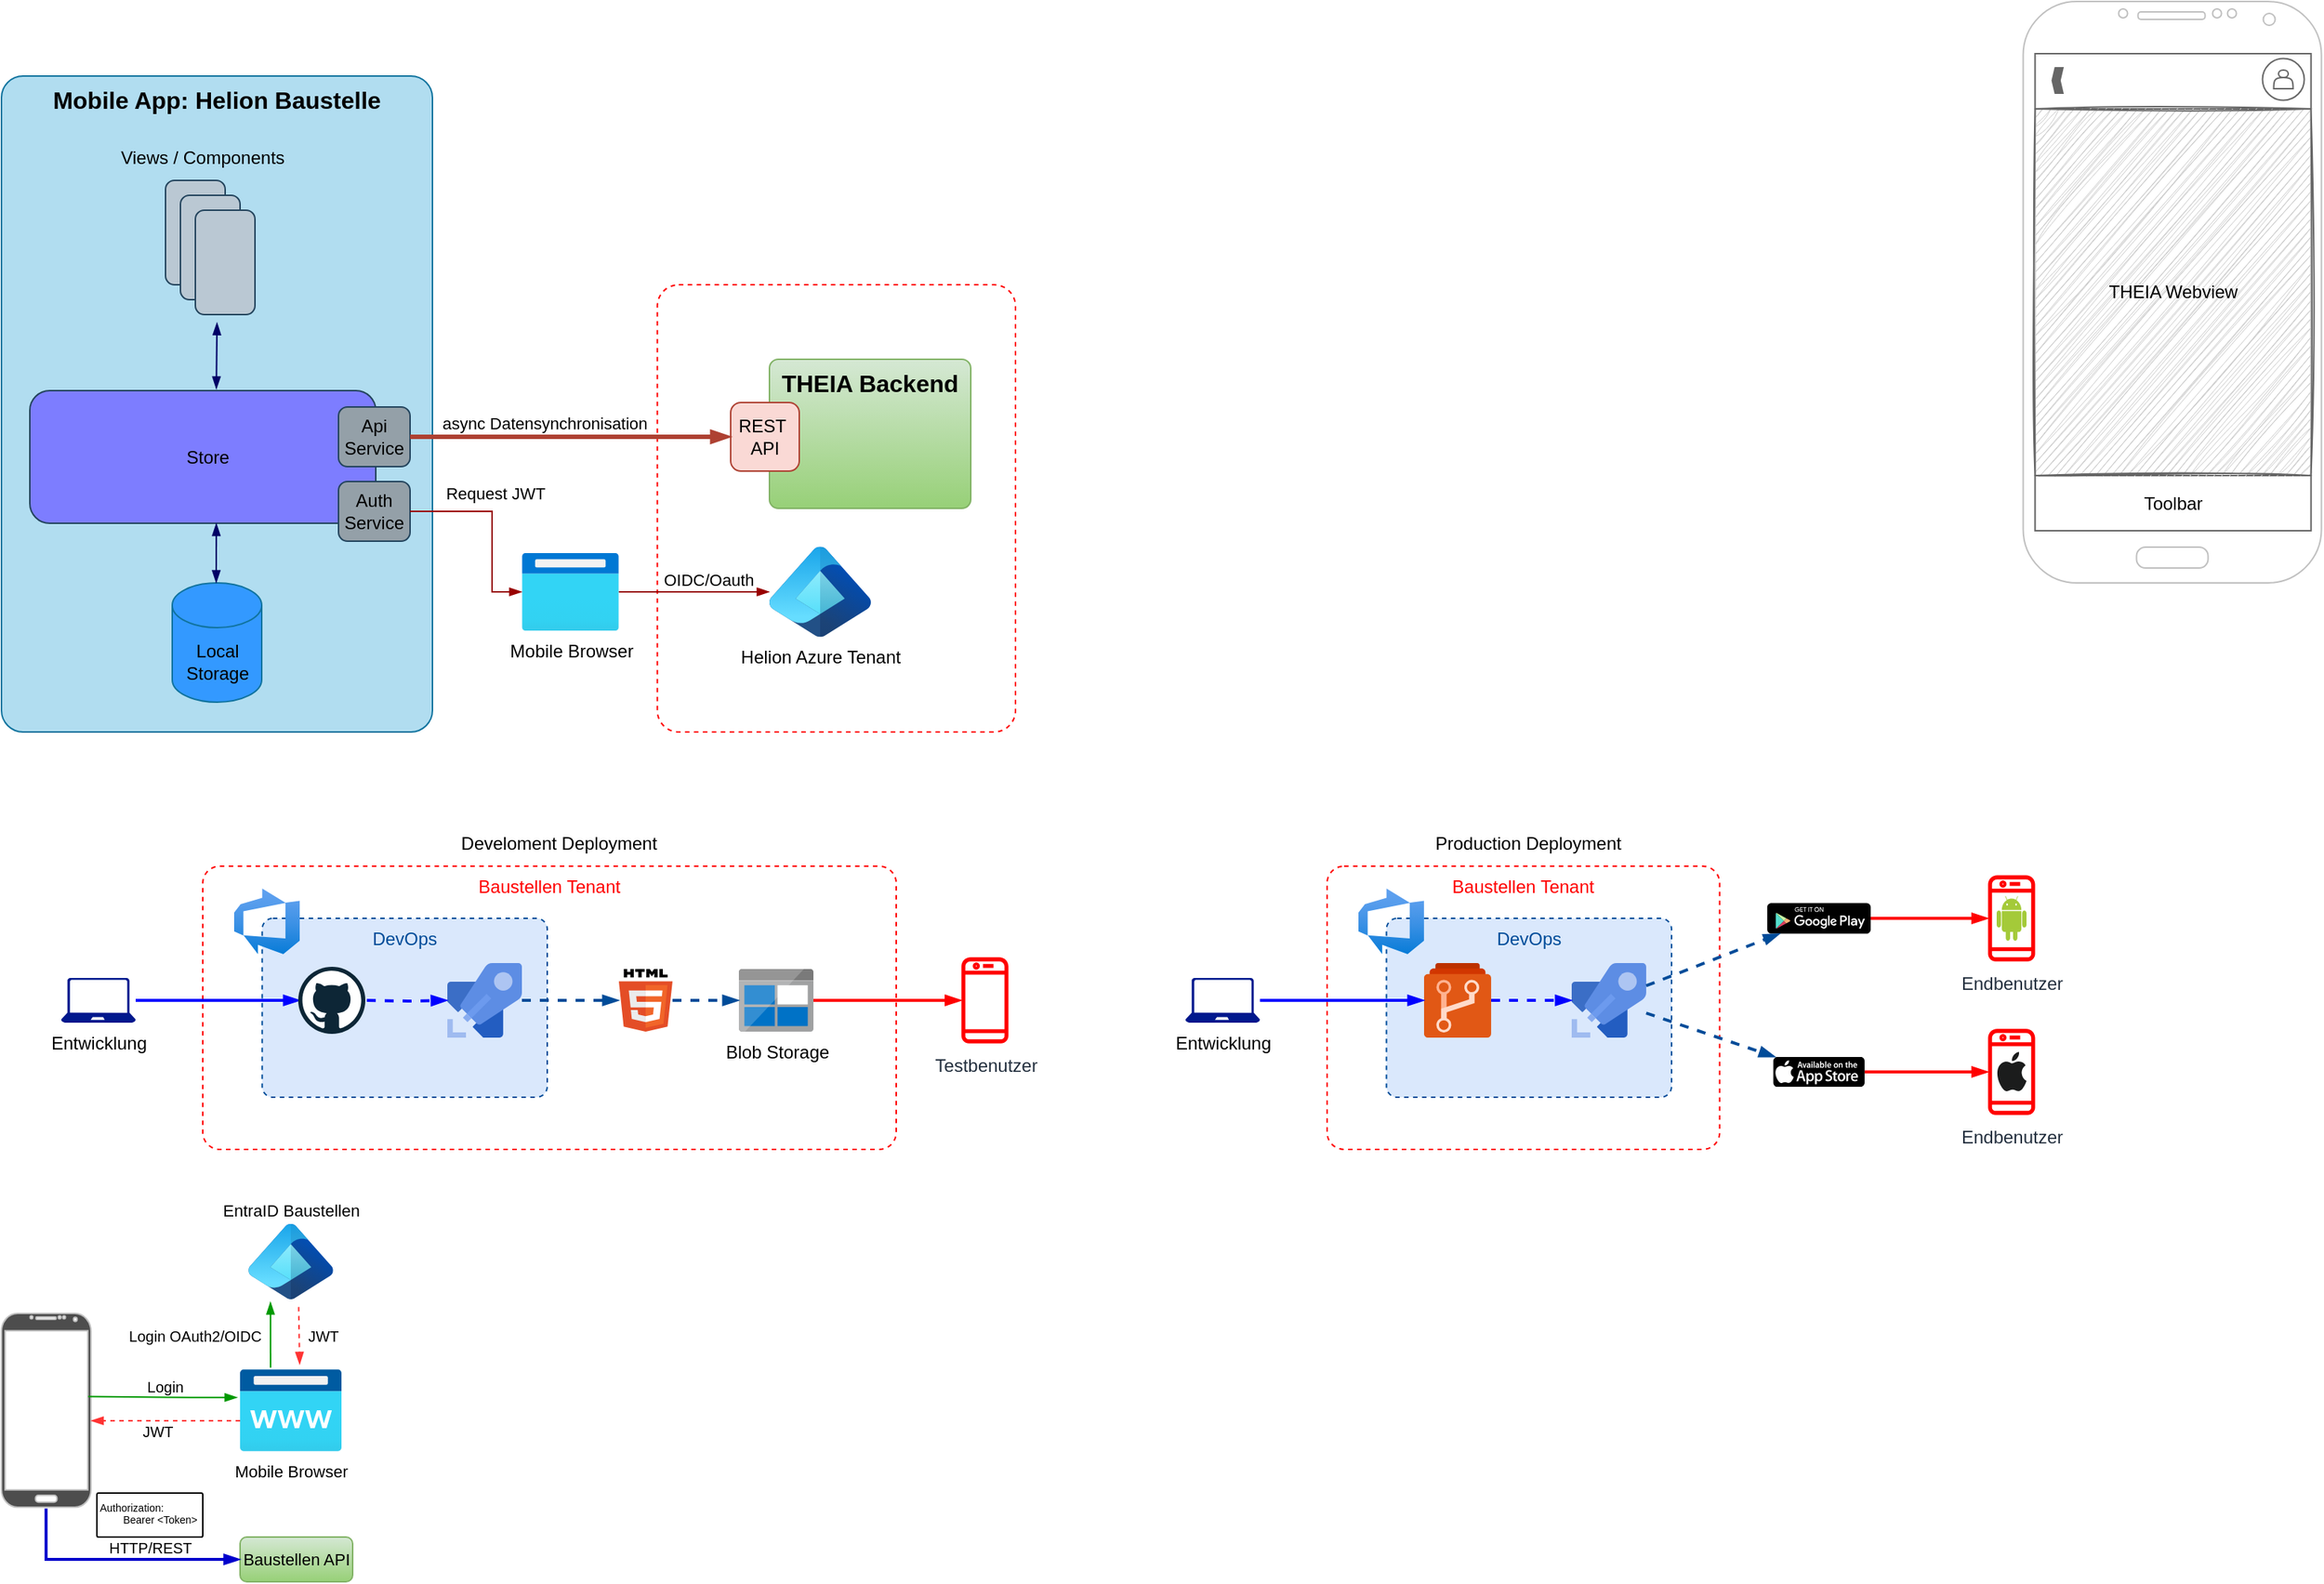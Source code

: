 <mxfile version="24.7.17">
  <diagram name="Page-1" id="D0MXxziKKUUWaV3meGwQ">
    <mxGraphModel dx="1311" dy="968" grid="1" gridSize="10" guides="1" tooltips="1" connect="1" arrows="1" fold="1" page="1" pageScale="1" pageWidth="827" pageHeight="1169" math="0" shadow="0">
      <root>
        <mxCell id="0" />
        <mxCell id="1" parent="0" />
        <mxCell id="oEWgS2mLl9Gy5TmKG9aG-16" value="Baustellen Tenant" style="rounded=1;whiteSpace=wrap;html=1;dashed=1;fillColor=none;strokeColor=#FF0000;arcSize=6;verticalAlign=top;fontColor=#FF0000;" parent="1" vertex="1">
          <mxGeometry x="175" y="620" width="465" height="190" as="geometry" />
        </mxCell>
        <mxCell id="oEWgS2mLl9Gy5TmKG9aG-15" value="DevOps" style="rounded=1;whiteSpace=wrap;html=1;dashed=1;fillColor=#dae8fc;strokeColor=#004C99;arcSize=6;verticalAlign=top;fontColor=#004C99;" parent="1" vertex="1">
          <mxGeometry x="214.8" y="655" width="191.2" height="120" as="geometry" />
        </mxCell>
        <mxCell id="oEWgS2mLl9Gy5TmKG9aG-2" value="" style="rounded=1;whiteSpace=wrap;html=1;dashed=1;fillColor=none;strokeColor=#FF0000;arcSize=6;" parent="1" vertex="1">
          <mxGeometry x="479.8" y="230" width="240.2" height="300" as="geometry" />
        </mxCell>
        <mxCell id="euRJ8T99LZVBBIF3Om6C-8" value="THEIA Backend" style="rounded=1;whiteSpace=wrap;html=1;fillColor=#d5e8d4;strokeColor=#82b366;fontSize=16;fontStyle=1;gradientColor=#97d077;arcSize=6;verticalAlign=top;" parent="1" vertex="1">
          <mxGeometry x="555" y="280" width="135" height="100" as="geometry" />
        </mxCell>
        <mxCell id="sqgVs4gP6B1ms_fcvTg1-1" value="Mobile App: Helion Baustelle" style="rounded=1;whiteSpace=wrap;html=1;arcSize=5;fillColor=#b1ddf0;strokeColor=#10739e;fontSize=16;verticalAlign=top;fontStyle=1" parent="1" vertex="1">
          <mxGeometry x="40" y="90" width="289" height="440" as="geometry" />
        </mxCell>
        <mxCell id="sqgVs4gP6B1ms_fcvTg1-2" value="" style="rounded=1;whiteSpace=wrap;html=1;fillColor=#bac8d3;strokeColor=#23445d;" parent="1" vertex="1">
          <mxGeometry x="150" y="160" width="40" height="70" as="geometry" />
        </mxCell>
        <mxCell id="sqgVs4gP6B1ms_fcvTg1-3" value="" style="rounded=1;whiteSpace=wrap;html=1;fillColor=#bac8d3;strokeColor=#23445d;" parent="1" vertex="1">
          <mxGeometry x="160" y="170" width="40" height="70" as="geometry" />
        </mxCell>
        <mxCell id="sqgVs4gP6B1ms_fcvTg1-4" value="" style="rounded=1;whiteSpace=wrap;html=1;fillColor=#bac8d3;strokeColor=#23445d;" parent="1" vertex="1">
          <mxGeometry x="170" y="180" width="40" height="70" as="geometry" />
        </mxCell>
        <mxCell id="sqgVs4gP6B1ms_fcvTg1-6" value="Views / Components" style="text;html=1;align=center;verticalAlign=middle;whiteSpace=wrap;rounded=0;" parent="1" vertex="1">
          <mxGeometry x="111" y="130" width="128" height="30" as="geometry" />
        </mxCell>
        <mxCell id="sqgVs4gP6B1ms_fcvTg1-7" value="Store" style="rounded=1;whiteSpace=wrap;html=1;fillColor=#7D7DFF;strokeColor=#23445d;align=center;labelPosition=center;verticalLabelPosition=middle;verticalAlign=middle;spacingLeft=7;" parent="1" vertex="1">
          <mxGeometry x="59" y="301" width="232" height="89" as="geometry" />
        </mxCell>
        <mxCell id="sqgVs4gP6B1ms_fcvTg1-9" value="Api Service" style="rounded=1;whiteSpace=wrap;html=1;fillColor=#94A0A8;strokeColor=#23445d;" parent="1" vertex="1">
          <mxGeometry x="266" y="312" width="48" height="40" as="geometry" />
        </mxCell>
        <mxCell id="sqgVs4gP6B1ms_fcvTg1-10" value="Local&lt;div&gt;Storage&lt;/div&gt;" style="shape=cylinder3;whiteSpace=wrap;html=1;boundedLbl=1;backgroundOutline=1;size=15;fillColor=#3399FF;strokeColor=#10739e;" parent="1" vertex="1">
          <mxGeometry x="154.5" y="430" width="60" height="80" as="geometry" />
        </mxCell>
        <mxCell id="sqgVs4gP6B1ms_fcvTg1-13" value="REST&amp;nbsp;&lt;div&gt;API&lt;/div&gt;" style="rounded=1;whiteSpace=wrap;html=1;fillColor=#fad9d5;strokeColor=#ae4132;" parent="1" vertex="1">
          <mxGeometry x="529" y="309" width="46" height="46" as="geometry" />
        </mxCell>
        <mxCell id="sqgVs4gP6B1ms_fcvTg1-16" value="" style="endArrow=blockThin;startArrow=none;html=1;rounded=0;exitX=1;exitY=0.5;exitDx=0;exitDy=0;entryX=0;entryY=0.5;entryDx=0;entryDy=0;fillColor=#fad9d5;strokeColor=#ae4132;strokeWidth=3;endFill=1;startFill=0;" parent="1" source="sqgVs4gP6B1ms_fcvTg1-9" target="sqgVs4gP6B1ms_fcvTg1-13" edge="1">
          <mxGeometry width="50" height="50" relative="1" as="geometry">
            <mxPoint x="342.5" y="340" as="sourcePoint" />
            <mxPoint x="392.5" y="290" as="targetPoint" />
          </mxGeometry>
        </mxCell>
        <mxCell id="sqgVs4gP6B1ms_fcvTg1-17" value="async Datensynchronisation" style="edgeLabel;html=1;align=center;verticalAlign=middle;resizable=0;points=[];" parent="sqgVs4gP6B1ms_fcvTg1-16" vertex="1" connectable="0">
          <mxGeometry x="-0.23" y="-1" relative="1" as="geometry">
            <mxPoint x="7" y="-10" as="offset" />
          </mxGeometry>
        </mxCell>
        <mxCell id="sqgVs4gP6B1ms_fcvTg1-22" value="Mobile Browser" style="image;aspect=fixed;html=1;points=[];align=center;fontSize=12;image=img/lib/azure2/general/Browser.svg;" parent="1" vertex="1">
          <mxGeometry x="389" y="410" width="65" height="52" as="geometry" />
        </mxCell>
        <mxCell id="sqgVs4gP6B1ms_fcvTg1-23" value="Helion Azure Tenant" style="image;aspect=fixed;html=1;points=[];align=center;fontSize=12;image=img/lib/azure2/other/Entra_Identity.svg;" parent="1" vertex="1">
          <mxGeometry x="555" y="405.78" width="68" height="60.44" as="geometry" />
        </mxCell>
        <mxCell id="sqgVs4gP6B1ms_fcvTg1-24" value="Auth Service" style="rounded=1;whiteSpace=wrap;html=1;fillColor=#94A0A8;strokeColor=#23445d;" parent="1" vertex="1">
          <mxGeometry x="266" y="362" width="48" height="40" as="geometry" />
        </mxCell>
        <mxCell id="sqgVs4gP6B1ms_fcvTg1-25" value="" style="endArrow=blockThin;html=1;rounded=0;exitX=1;exitY=0.5;exitDx=0;exitDy=0;strokeColor=#990000;endFill=1;" parent="1" source="sqgVs4gP6B1ms_fcvTg1-24" target="sqgVs4gP6B1ms_fcvTg1-22" edge="1">
          <mxGeometry width="50" height="50" relative="1" as="geometry">
            <mxPoint x="368" y="480" as="sourcePoint" />
            <mxPoint x="418" y="430" as="targetPoint" />
            <Array as="points">
              <mxPoint x="369" y="382" />
              <mxPoint x="369" y="436" />
            </Array>
          </mxGeometry>
        </mxCell>
        <mxCell id="sqgVs4gP6B1ms_fcvTg1-27" value="&lt;div&gt;OIDC/Oauth&lt;/div&gt;" style="edgeLabel;html=1;align=center;verticalAlign=middle;resizable=0;points=[];" parent="sqgVs4gP6B1ms_fcvTg1-25" vertex="1" connectable="0">
          <mxGeometry x="-0.525" relative="1" as="geometry">
            <mxPoint x="169" y="46" as="offset" />
          </mxGeometry>
        </mxCell>
        <mxCell id="sqgVs4gP6B1ms_fcvTg1-28" value="Request JWT" style="edgeLabel;html=1;align=center;verticalAlign=middle;resizable=0;points=[];" parent="sqgVs4gP6B1ms_fcvTg1-25" vertex="1" connectable="0">
          <mxGeometry x="-0.456" y="1" relative="1" as="geometry">
            <mxPoint x="22" y="-11" as="offset" />
          </mxGeometry>
        </mxCell>
        <mxCell id="sqgVs4gP6B1ms_fcvTg1-26" value="" style="endArrow=blockThin;html=1;rounded=0;strokeColor=#990000;endFill=1;" parent="1" source="sqgVs4gP6B1ms_fcvTg1-22" target="sqgVs4gP6B1ms_fcvTg1-23" edge="1">
          <mxGeometry width="50" height="50" relative="1" as="geometry">
            <mxPoint x="579" y="420" as="sourcePoint" />
            <mxPoint x="629" y="370" as="targetPoint" />
          </mxGeometry>
        </mxCell>
        <mxCell id="sqgVs4gP6B1ms_fcvTg1-31" value="" style="endArrow=blockThin;startArrow=blockThin;html=1;rounded=0;startFill=1;endFill=1;strokeColor=#000066;" parent="1" edge="1">
          <mxGeometry width="50" height="50" relative="1" as="geometry">
            <mxPoint x="184" y="430" as="sourcePoint" />
            <mxPoint x="184.08" y="390" as="targetPoint" />
          </mxGeometry>
        </mxCell>
        <mxCell id="sqgVs4gP6B1ms_fcvTg1-32" value="" style="endArrow=blockThin;startArrow=blockThin;html=1;rounded=0;startFill=1;endFill=1;strokeColor=#000066;entryX=0.363;entryY=1.09;entryDx=0;entryDy=0;entryPerimeter=0;" parent="1" edge="1">
          <mxGeometry width="50" height="50" relative="1" as="geometry">
            <mxPoint x="184.08" y="300" as="sourcePoint" />
            <mxPoint x="184.52" y="255.3" as="targetPoint" />
          </mxGeometry>
        </mxCell>
        <mxCell id="oEWgS2mLl9Gy5TmKG9aG-12" value="" style="image;aspect=fixed;html=1;points=[];align=center;fontSize=12;image=img/lib/azure2/devops/Azure_DevOps.svg;" parent="1" vertex="1">
          <mxGeometry x="196" y="635" width="44" height="44" as="geometry" />
        </mxCell>
        <mxCell id="oEWgS2mLl9Gy5TmKG9aG-22" value="" style="edgeStyle=orthogonalEdgeStyle;rounded=0;orthogonalLoop=1;jettySize=auto;html=1;dashed=1;strokeWidth=2;endArrow=blockThin;endFill=1;strokeColor=#004C99;" parent="1" source="oEWgS2mLl9Gy5TmKG9aG-13" target="oEWgS2mLl9Gy5TmKG9aG-18" edge="1">
          <mxGeometry relative="1" as="geometry" />
        </mxCell>
        <mxCell id="oEWgS2mLl9Gy5TmKG9aG-13" value="" style="image;sketch=0;aspect=fixed;html=1;points=[];align=center;fontSize=12;image=img/lib/mscae/Azure_Pipelines.svg;" parent="1" vertex="1">
          <mxGeometry x="339.0" y="685" width="50" height="50" as="geometry" />
        </mxCell>
        <mxCell id="oEWgS2mLl9Gy5TmKG9aG-21" value="" style="edgeStyle=orthogonalEdgeStyle;rounded=0;orthogonalLoop=1;jettySize=auto;html=1;endArrow=blockThin;endFill=1;strokeWidth=2;dashed=1;strokeColor=#0000FF;" parent="1" target="oEWgS2mLl9Gy5TmKG9aG-13" edge="1">
          <mxGeometry relative="1" as="geometry">
            <mxPoint x="285" y="710" as="sourcePoint" />
          </mxGeometry>
        </mxCell>
        <mxCell id="oEWgS2mLl9Gy5TmKG9aG-25" value="" style="edgeStyle=orthogonalEdgeStyle;rounded=0;orthogonalLoop=1;jettySize=auto;html=1;strokeColor=#FF0000;endArrow=blockThin;endFill=1;strokeWidth=2;" parent="1" source="oEWgS2mLl9Gy5TmKG9aG-17" target="oEWgS2mLl9Gy5TmKG9aG-24" edge="1">
          <mxGeometry relative="1" as="geometry" />
        </mxCell>
        <mxCell id="oEWgS2mLl9Gy5TmKG9aG-17" value="Blob Storage" style="image;sketch=0;aspect=fixed;html=1;points=[];align=center;fontSize=12;image=img/lib/mscae/BlobBlock.svg;" parent="1" vertex="1">
          <mxGeometry x="534.5" y="689" width="50" height="42" as="geometry" />
        </mxCell>
        <mxCell id="oEWgS2mLl9Gy5TmKG9aG-23" value="" style="edgeStyle=orthogonalEdgeStyle;rounded=0;orthogonalLoop=1;jettySize=auto;html=1;dashed=1;strokeWidth=2;endArrow=blockThin;endFill=1;strokeColor=#004C99;" parent="1" source="oEWgS2mLl9Gy5TmKG9aG-18" target="oEWgS2mLl9Gy5TmKG9aG-17" edge="1">
          <mxGeometry relative="1" as="geometry" />
        </mxCell>
        <mxCell id="oEWgS2mLl9Gy5TmKG9aG-18" value="" style="dashed=0;outlineConnect=0;html=1;align=center;labelPosition=center;verticalLabelPosition=bottom;verticalAlign=top;shape=mxgraph.weblogos.html5" parent="1" vertex="1">
          <mxGeometry x="454" y="689" width="36" height="42" as="geometry" />
        </mxCell>
        <mxCell id="oEWgS2mLl9Gy5TmKG9aG-20" style="edgeStyle=orthogonalEdgeStyle;rounded=0;orthogonalLoop=1;jettySize=auto;html=1;endArrow=blockThin;endFill=1;strokeColor=#0000FF;strokeWidth=2;" parent="1" source="oEWgS2mLl9Gy5TmKG9aG-19" edge="1">
          <mxGeometry relative="1" as="geometry">
            <mxPoint x="240" y="710" as="targetPoint" />
          </mxGeometry>
        </mxCell>
        <mxCell id="oEWgS2mLl9Gy5TmKG9aG-19" value="Entwicklung" style="sketch=0;aspect=fixed;pointerEvents=1;shadow=0;dashed=0;html=1;strokeColor=none;labelPosition=center;verticalLabelPosition=bottom;verticalAlign=top;align=center;fillColor=#00188D;shape=mxgraph.azure.laptop" parent="1" vertex="1">
          <mxGeometry x="80" y="695" width="50" height="30" as="geometry" />
        </mxCell>
        <mxCell id="oEWgS2mLl9Gy5TmKG9aG-24" value="Testbenutzer" style="sketch=0;outlineConnect=0;fontColor=#232F3E;gradientColor=none;fillColor=#FF0000;strokeColor=none;dashed=0;verticalLabelPosition=bottom;verticalAlign=top;align=center;html=1;fontSize=12;fontStyle=0;aspect=fixed;pointerEvents=1;shape=mxgraph.aws4.mobile_client;" parent="1" vertex="1">
          <mxGeometry x="683.73" y="680" width="31.54" height="60" as="geometry" />
        </mxCell>
        <mxCell id="oEWgS2mLl9Gy5TmKG9aG-30" value="" style="group" parent="1" vertex="1" connectable="0">
          <mxGeometry x="40" y="920" width="60" height="130" as="geometry" />
        </mxCell>
        <mxCell id="oEWgS2mLl9Gy5TmKG9aG-28" value="" style="shape=image;verticalLabelPosition=bottom;labelBackgroundColor=default;verticalAlign=top;aspect=fixed;imageAspect=0;image=https://learn.microsoft.com/en-us/entra/identity-platform/media/howto-add-branding-in-apps/ms-symbollockup_signin_light_short.svg;" parent="oEWgS2mLl9Gy5TmKG9aG-30" vertex="1">
          <mxGeometry x="4.64" y="55" width="50.73" height="20" as="geometry" />
        </mxCell>
        <mxCell id="oEWgS2mLl9Gy5TmKG9aG-29" value="" style="verticalLabelPosition=bottom;verticalAlign=top;html=1;shadow=0;dashed=0;strokeWidth=1;shape=mxgraph.android.phone2;strokeColor=#c0c0c0;fillColor=#4D4D4D;" parent="oEWgS2mLl9Gy5TmKG9aG-30" vertex="1">
          <mxGeometry width="60" height="130" as="geometry" />
        </mxCell>
        <mxCell id="oEWgS2mLl9Gy5TmKG9aG-35" value="" style="edgeStyle=orthogonalEdgeStyle;rounded=0;orthogonalLoop=1;jettySize=auto;html=1;dashed=1;endArrow=blockThin;endFill=1;strokeColor=#FF3333;" parent="1" edge="1">
          <mxGeometry relative="1" as="geometry">
            <mxPoint x="200" y="992" as="sourcePoint" />
            <mxPoint x="100" y="992" as="targetPoint" />
          </mxGeometry>
        </mxCell>
        <mxCell id="oEWgS2mLl9Gy5TmKG9aG-31" value="Mobile Browser" style="image;aspect=fixed;html=1;points=[];align=center;fontSize=11;image=img/lib/azure2/app_services/App_Service_Domains.svg;" parent="1" vertex="1">
          <mxGeometry x="200" y="957.5" width="68" height="55.0" as="geometry" />
        </mxCell>
        <mxCell id="oEWgS2mLl9Gy5TmKG9aG-33" value="" style="edgeStyle=orthogonalEdgeStyle;rounded=0;orthogonalLoop=1;jettySize=auto;html=1;exitX=0.97;exitY=0.375;exitDx=0;exitDy=0;exitPerimeter=0;endArrow=blockThin;endFill=1;strokeColor=#009900;entryX=-0.027;entryY=0.343;entryDx=0;entryDy=0;entryPerimeter=0;" parent="1" target="oEWgS2mLl9Gy5TmKG9aG-31" edge="1">
          <mxGeometry relative="1" as="geometry">
            <mxPoint x="98.2" y="975.75" as="sourcePoint" />
            <mxPoint x="190" y="975" as="targetPoint" />
          </mxGeometry>
        </mxCell>
        <mxCell id="oEWgS2mLl9Gy5TmKG9aG-34" value="EntraID Baustellen" style="image;aspect=fixed;html=1;points=[];align=center;fontSize=11;image=img/lib/azure2/other/Entra_Identity.svg;labelPosition=center;verticalLabelPosition=top;verticalAlign=bottom;" parent="1" vertex="1">
          <mxGeometry x="205.63" y="860" width="56.75" height="50.44" as="geometry" />
        </mxCell>
        <mxCell id="oEWgS2mLl9Gy5TmKG9aG-36" value="" style="endArrow=blockThin;html=1;rounded=0;endFill=1;exitX=0.227;exitY=-0.02;exitDx=0;exitDy=0;exitPerimeter=0;entryX=0.172;entryY=1.036;entryDx=0;entryDy=0;entryPerimeter=0;strokeColor=#009900;" parent="1" edge="1">
          <mxGeometry width="50" height="50" relative="1" as="geometry">
            <mxPoint x="220.436" y="956.4" as="sourcePoint" />
            <mxPoint x="220.391" y="912.256" as="targetPoint" />
          </mxGeometry>
        </mxCell>
        <mxCell id="oEWgS2mLl9Gy5TmKG9aG-37" value="" style="endArrow=blockThin;html=1;rounded=0;endFill=1;exitX=0.646;exitY=1.104;exitDx=0;exitDy=0;exitPerimeter=0;entryX=0.632;entryY=-0.058;entryDx=0;entryDy=0;entryPerimeter=0;dashed=1;strokeColor=#FF3333;" parent="1" edge="1">
          <mxGeometry width="50" height="50" relative="1" as="geometry">
            <mxPoint x="239.291" y="915.686" as="sourcePoint" />
            <mxPoint x="239.976" y="954.31" as="targetPoint" />
          </mxGeometry>
        </mxCell>
        <mxCell id="oEWgS2mLl9Gy5TmKG9aG-38" value="Login OAuth2/OIDC" style="text;html=1;align=center;verticalAlign=middle;whiteSpace=wrap;rounded=0;fontSize=10;" parent="1" vertex="1">
          <mxGeometry x="120" y="930" width="100" height="10" as="geometry" />
        </mxCell>
        <mxCell id="oEWgS2mLl9Gy5TmKG9aG-39" value="JWT" style="text;html=1;align=center;verticalAlign=middle;whiteSpace=wrap;rounded=0;fontSize=10;" parent="1" vertex="1">
          <mxGeometry x="240.5" y="930" width="30" height="10" as="geometry" />
        </mxCell>
        <mxCell id="oEWgS2mLl9Gy5TmKG9aG-41" value="JWT" style="text;html=1;align=center;verticalAlign=middle;whiteSpace=wrap;rounded=0;fontSize=10;" parent="1" vertex="1">
          <mxGeometry x="130" y="994" width="30" height="10" as="geometry" />
        </mxCell>
        <mxCell id="oEWgS2mLl9Gy5TmKG9aG-42" value="Login" style="text;html=1;align=center;verticalAlign=middle;whiteSpace=wrap;rounded=0;fontSize=10;" parent="1" vertex="1">
          <mxGeometry x="100" y="963.5" width="100" height="10" as="geometry" />
        </mxCell>
        <mxCell id="oEWgS2mLl9Gy5TmKG9aG-44" value="Baustellen API" style="rounded=1;whiteSpace=wrap;html=1;fillColor=#d5e8d4;strokeColor=#82b366;gradientColor=#97d077;fontSize=11;" parent="1" vertex="1">
          <mxGeometry x="200" y="1070" width="75.5" height="30" as="geometry" />
        </mxCell>
        <mxCell id="oEWgS2mLl9Gy5TmKG9aG-45" style="edgeStyle=orthogonalEdgeStyle;rounded=0;orthogonalLoop=1;jettySize=auto;html=1;entryX=0;entryY=0.5;entryDx=0;entryDy=0;exitX=0.498;exitY=1.007;exitDx=0;exitDy=0;exitPerimeter=0;endArrow=blockThin;endFill=1;strokeColor=#0000CC;strokeWidth=2;" parent="1" source="oEWgS2mLl9Gy5TmKG9aG-29" target="oEWgS2mLl9Gy5TmKG9aG-44" edge="1">
          <mxGeometry relative="1" as="geometry" />
        </mxCell>
        <mxCell id="oEWgS2mLl9Gy5TmKG9aG-47" value="HTTP/REST" style="text;html=1;align=center;verticalAlign=middle;whiteSpace=wrap;rounded=0;fontSize=10;" parent="1" vertex="1">
          <mxGeometry x="100" y="1072" width="80" height="10" as="geometry" />
        </mxCell>
        <mxCell id="oEWgS2mLl9Gy5TmKG9aG-48" value="Authorization:&amp;nbsp;&lt;div&gt;&lt;span style=&quot;white-space: pre;&quot;&gt;&#x9;&lt;/span&gt;Bearer &amp;lt;Token&amp;gt;&lt;/div&gt;" style="text;html=1;align=left;verticalAlign=top;whiteSpace=wrap;rounded=1;fontSize=7;fillColor=default;strokeColor=default;strokeWidth=1;arcSize=4;" parent="1" vertex="1">
          <mxGeometry x="104" y="1040.44" width="71" height="29.56" as="geometry" />
        </mxCell>
        <mxCell id="U7N9SXbhseqTBn63kfvb-1" value="" style="verticalLabelPosition=bottom;verticalAlign=top;html=1;shadow=0;dashed=0;strokeWidth=1;shape=mxgraph.android.phone2;strokeColor=#c0c0c0;" parent="1" vertex="1">
          <mxGeometry x="1395.77" y="40" width="200" height="390" as="geometry" />
        </mxCell>
        <mxCell id="U7N9SXbhseqTBn63kfvb-2" value="Toolbar" style="rounded=0;whiteSpace=wrap;html=1;strokeColor=#666666;" parent="1" vertex="1">
          <mxGeometry x="1403.77" y="358" width="185" height="37" as="geometry" />
        </mxCell>
        <mxCell id="U7N9SXbhseqTBn63kfvb-3" value="" style="rounded=0;whiteSpace=wrap;html=1;strokeColor=#666666;" parent="1" vertex="1">
          <mxGeometry x="1403.77" y="75" width="185" height="37" as="geometry" />
        </mxCell>
        <mxCell id="U7N9SXbhseqTBn63kfvb-4" value="" style="shape=mxgraph.arrows.chevron_arrow;html=1;verticalLabelPosition=bottom;verticalAlign=top;strokeWidth=2;strokeColor=#666666;rotation=-180;fillColor=#666666;" parent="1" vertex="1">
          <mxGeometry x="1415.77" y="85" width="6" height="16" as="geometry" />
        </mxCell>
        <mxCell id="U7N9SXbhseqTBn63kfvb-6" value="" style="ellipse;whiteSpace=wrap;html=1;aspect=fixed;strokeColor=#666666;" parent="1" vertex="1">
          <mxGeometry x="1556.27" y="78.25" width="28" height="28" as="geometry" />
        </mxCell>
        <mxCell id="U7N9SXbhseqTBn63kfvb-5" value="" style="shape=actor;whiteSpace=wrap;html=1;strokeColor=#666666;" parent="1" vertex="1">
          <mxGeometry x="1563.77" y="86" width="13" height="12.5" as="geometry" />
        </mxCell>
        <mxCell id="U7N9SXbhseqTBn63kfvb-7" value="THEIA Webview" style="rounded=0;whiteSpace=wrap;html=1;fillColor=#CCCCCC;strokeColor=#666666;sketch=1;curveFitting=1;jiggle=2;" parent="1" vertex="1">
          <mxGeometry x="1403.77" y="112" width="185" height="246" as="geometry" />
        </mxCell>
        <mxCell id="VPmXIIbAZy85nD-IhPbo-1" value="Baustellen Tenant" style="rounded=1;whiteSpace=wrap;html=1;dashed=1;fillColor=none;strokeColor=#FF0000;arcSize=6;verticalAlign=top;fontColor=#FF0000;" parent="1" vertex="1">
          <mxGeometry x="928.96" y="620" width="263.27" height="190" as="geometry" />
        </mxCell>
        <mxCell id="VPmXIIbAZy85nD-IhPbo-2" value="DevOps" style="rounded=1;whiteSpace=wrap;html=1;dashed=1;fillColor=#dae8fc;strokeColor=#004C99;arcSize=6;verticalAlign=top;fontColor=#004C99;" parent="1" vertex="1">
          <mxGeometry x="968.76" y="655" width="191.2" height="120" as="geometry" />
        </mxCell>
        <mxCell id="VPmXIIbAZy85nD-IhPbo-3" value="" style="image;aspect=fixed;html=1;points=[];align=center;fontSize=12;image=img/lib/azure2/devops/Azure_DevOps.svg;" parent="1" vertex="1">
          <mxGeometry x="949.96" y="635" width="44" height="44" as="geometry" />
        </mxCell>
        <mxCell id="VPmXIIbAZy85nD-IhPbo-4" value="" style="rounded=0;orthogonalLoop=1;jettySize=auto;html=1;dashed=1;strokeWidth=2;endArrow=blockThin;endFill=1;strokeColor=#004C99;" parent="1" source="VPmXIIbAZy85nD-IhPbo-5" target="VPmXIIbAZy85nD-IhPbo-14" edge="1">
          <mxGeometry relative="1" as="geometry">
            <mxPoint x="1216.96" y="709.9" as="targetPoint" />
          </mxGeometry>
        </mxCell>
        <mxCell id="VPmXIIbAZy85nD-IhPbo-5" value="" style="image;sketch=0;aspect=fixed;html=1;points=[];align=center;fontSize=12;image=img/lib/mscae/Azure_Pipelines.svg;" parent="1" vertex="1">
          <mxGeometry x="1092.96" y="685" width="50" height="50" as="geometry" />
        </mxCell>
        <mxCell id="VPmXIIbAZy85nD-IhPbo-6" value="" style="edgeStyle=orthogonalEdgeStyle;rounded=0;orthogonalLoop=1;jettySize=auto;html=1;endArrow=blockThin;endFill=1;strokeWidth=2;dashed=1;strokeColor=#0000FF;" parent="1" source="VPmXIIbAZy85nD-IhPbo-7" target="VPmXIIbAZy85nD-IhPbo-5" edge="1">
          <mxGeometry relative="1" as="geometry" />
        </mxCell>
        <mxCell id="VPmXIIbAZy85nD-IhPbo-7" value="" style="image;sketch=0;aspect=fixed;html=1;points=[];align=center;fontSize=12;image=img/lib/mscae/Azure_Repos.svg;" parent="1" vertex="1">
          <mxGeometry x="993.96" y="685" width="45" height="50" as="geometry" />
        </mxCell>
        <mxCell id="VPmXIIbAZy85nD-IhPbo-8" value="" style="rounded=0;orthogonalLoop=1;jettySize=auto;html=1;strokeColor=#FF0000;endArrow=blockThin;endFill=1;strokeWidth=2;" parent="1" source="VPmXIIbAZy85nD-IhPbo-14" target="VPmXIIbAZy85nD-IhPbo-11" edge="1">
          <mxGeometry relative="1" as="geometry">
            <mxPoint x="1482.23" y="758" as="sourcePoint" />
          </mxGeometry>
        </mxCell>
        <mxCell id="VPmXIIbAZy85nD-IhPbo-9" style="edgeStyle=orthogonalEdgeStyle;rounded=0;orthogonalLoop=1;jettySize=auto;html=1;endArrow=blockThin;endFill=1;strokeColor=#0000FF;strokeWidth=2;" parent="1" source="VPmXIIbAZy85nD-IhPbo-10" target="VPmXIIbAZy85nD-IhPbo-7" edge="1">
          <mxGeometry relative="1" as="geometry">
            <mxPoint x="913.96" y="710" as="targetPoint" />
          </mxGeometry>
        </mxCell>
        <mxCell id="VPmXIIbAZy85nD-IhPbo-10" value="Entwicklung" style="sketch=0;aspect=fixed;pointerEvents=1;shadow=0;dashed=0;html=1;strokeColor=none;labelPosition=center;verticalLabelPosition=bottom;verticalAlign=top;align=center;fillColor=#00188D;shape=mxgraph.azure.laptop" parent="1" vertex="1">
          <mxGeometry x="833.96" y="695" width="50" height="30" as="geometry" />
        </mxCell>
        <mxCell id="VPmXIIbAZy85nD-IhPbo-11" value="Endbenutzer" style="sketch=0;outlineConnect=0;fontColor=#232F3E;gradientColor=none;fillColor=#FF0000;strokeColor=none;dashed=0;verticalLabelPosition=bottom;verticalAlign=top;align=center;html=1;fontSize=12;fontStyle=0;aspect=fixed;pointerEvents=1;shape=mxgraph.aws4.mobile_client;" parent="1" vertex="1">
          <mxGeometry x="1372.23" y="728" width="31.54" height="60" as="geometry" />
        </mxCell>
        <mxCell id="VPmXIIbAZy85nD-IhPbo-13" value="Endb&lt;span style=&quot;background-color: initial;&quot;&gt;enutzer&lt;/span&gt;" style="sketch=0;outlineConnect=0;fontColor=#232F3E;gradientColor=none;fillColor=#FF0000;strokeColor=none;dashed=0;verticalLabelPosition=bottom;verticalAlign=top;align=center;html=1;fontSize=12;fontStyle=0;aspect=fixed;pointerEvents=1;shape=mxgraph.aws4.mobile_client;" parent="1" vertex="1">
          <mxGeometry x="1372.23" y="625" width="31.54" height="60" as="geometry" />
        </mxCell>
        <mxCell id="VPmXIIbAZy85nD-IhPbo-14" value="" style="dashed=0;outlineConnect=0;html=1;align=center;labelPosition=center;verticalLabelPosition=bottom;verticalAlign=top;shape=mxgraph.weblogos.app_store;fillColor=#000000;strokeColor=none" parent="1" vertex="1">
          <mxGeometry x="1228.23" y="748" width="61.2" height="20" as="geometry" />
        </mxCell>
        <mxCell id="VPmXIIbAZy85nD-IhPbo-15" value="" style="dashed=0;outlineConnect=0;html=1;align=center;labelPosition=center;verticalLabelPosition=bottom;verticalAlign=top;shape=mxgraph.weblogos.google_play;fillColor=#000000" parent="1" vertex="1">
          <mxGeometry x="1224.13" y="644.7" width="69.4" height="20.6" as="geometry" />
        </mxCell>
        <mxCell id="VPmXIIbAZy85nD-IhPbo-16" value="" style="rounded=0;orthogonalLoop=1;jettySize=auto;html=1;dashed=1;strokeWidth=2;endArrow=blockThin;endFill=1;strokeColor=#004C99;" parent="1" source="VPmXIIbAZy85nD-IhPbo-5" target="VPmXIIbAZy85nD-IhPbo-15" edge="1">
          <mxGeometry relative="1" as="geometry">
            <mxPoint x="1225.23" y="741" as="targetPoint" />
            <mxPoint x="1153.23" y="725" as="sourcePoint" />
          </mxGeometry>
        </mxCell>
        <mxCell id="VPmXIIbAZy85nD-IhPbo-17" value="" style="rounded=0;orthogonalLoop=1;jettySize=auto;html=1;strokeColor=#FF0000;endArrow=blockThin;endFill=1;strokeWidth=2;" parent="1" source="VPmXIIbAZy85nD-IhPbo-15" target="VPmXIIbAZy85nD-IhPbo-13" edge="1">
          <mxGeometry relative="1" as="geometry">
            <mxPoint x="1269.73" y="583" as="sourcePoint" />
            <mxPoint x="1369.73" y="598" as="targetPoint" />
          </mxGeometry>
        </mxCell>
        <mxCell id="VPmXIIbAZy85nD-IhPbo-18" value="" style="dashed=0;outlineConnect=0;html=1;align=center;labelPosition=center;verticalLabelPosition=bottom;verticalAlign=top;shape=mxgraph.weblogos.android;fillColor=#A4CA39;strokeColor=none" parent="1" vertex="1">
          <mxGeometry x="1378" y="640" width="20" height="30" as="geometry" />
        </mxCell>
        <mxCell id="VPmXIIbAZy85nD-IhPbo-19" value="" style="dashed=0;outlineConnect=0;html=1;align=center;labelPosition=center;verticalLabelPosition=bottom;verticalAlign=top;shape=mxgraph.weblogos.apple;fillColor=#1B1C1C;strokeColor=none" parent="1" vertex="1">
          <mxGeometry x="1378" y="744.6" width="20" height="26.8" as="geometry" />
        </mxCell>
        <mxCell id="_5_uSRja2gGCHSwYMtUE-1" value="Develoment Deployment" style="text;html=1;align=center;verticalAlign=middle;whiteSpace=wrap;rounded=0;" vertex="1" parent="1">
          <mxGeometry x="344" y="590" width="140" height="30" as="geometry" />
        </mxCell>
        <mxCell id="_5_uSRja2gGCHSwYMtUE-2" value="Production&amp;nbsp;&lt;span style=&quot;background-color: initial;&quot;&gt;Deployment&lt;/span&gt;" style="text;html=1;align=center;verticalAlign=middle;whiteSpace=wrap;rounded=0;" vertex="1" parent="1">
          <mxGeometry x="994.36" y="590" width="140" height="30" as="geometry" />
        </mxCell>
        <mxCell id="_5_uSRja2gGCHSwYMtUE-5" value="" style="dashed=0;outlineConnect=0;html=1;align=center;labelPosition=center;verticalLabelPosition=bottom;verticalAlign=top;shape=mxgraph.weblogos.github" vertex="1" parent="1">
          <mxGeometry x="239" y="687.5" width="45" height="45" as="geometry" />
        </mxCell>
      </root>
    </mxGraphModel>
  </diagram>
</mxfile>
